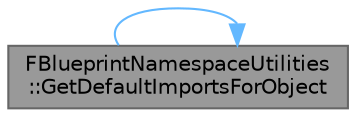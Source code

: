 digraph "FBlueprintNamespaceUtilities::GetDefaultImportsForObject"
{
 // INTERACTIVE_SVG=YES
 // LATEX_PDF_SIZE
  bgcolor="transparent";
  edge [fontname=Helvetica,fontsize=10,labelfontname=Helvetica,labelfontsize=10];
  node [fontname=Helvetica,fontsize=10,shape=box,height=0.2,width=0.4];
  rankdir="LR";
  Node1 [id="Node000001",label="FBlueprintNamespaceUtilities\l::GetDefaultImportsForObject",height=0.2,width=0.4,color="gray40", fillcolor="grey60", style="filled", fontcolor="black",tooltip="Gathers the set of default namespaces that are implicitly imported by a given object's type."];
  Node1 -> Node1 [id="edge1_Node000001_Node000001",color="steelblue1",style="solid",tooltip=" "];
}
